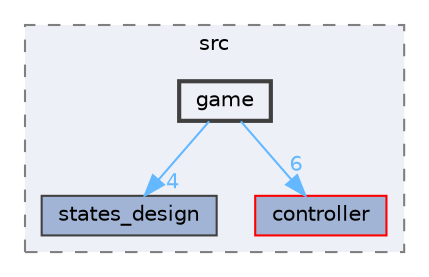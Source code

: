 digraph "/Users/coutinho/feup/2ano/LCOM/MINIX-LCOM/shared/g3/proj/src/game"
{
 // LATEX_PDF_SIZE
  bgcolor="transparent";
  edge [fontname=Helvetica,fontsize=10,labelfontname=Helvetica,labelfontsize=10];
  node [fontname=Helvetica,fontsize=10,shape=box,height=0.2,width=0.4];
  compound=true
  subgraph clusterdir_6f2c24c9919949d6a8a25263f83d553e {
    graph [ bgcolor="#edf0f7", pencolor="grey50", label="src", fontname=Helvetica,fontsize=10 style="filled,dashed", URL="dir_6f2c24c9919949d6a8a25263f83d553e.html",tooltip=""]
  dir_03673af015c22e41189b49621ef147fa [label="states_design", fillcolor="#a2b4d6", color="grey25", style="filled", URL="dir_03673af015c22e41189b49621ef147fa.html",tooltip=""];
  dir_12920566bbdbee817c2a259f36e3f878 [label="controller", fillcolor="#a2b4d6", color="red", style="filled", URL="dir_12920566bbdbee817c2a259f36e3f878.html",tooltip=""];
  dir_e334a3152687aff8bfc6f7f6041da6c6 [label="game", fillcolor="#edf0f7", color="grey25", style="filled,bold", URL="dir_e334a3152687aff8bfc6f7f6041da6c6.html",tooltip=""];
  }
  dir_e334a3152687aff8bfc6f7f6041da6c6->dir_03673af015c22e41189b49621ef147fa [headlabel="4", labeldistance=1.5 headhref="dir_000005_000014.html" color="steelblue1" fontcolor="steelblue1"];
  dir_e334a3152687aff8bfc6f7f6041da6c6->dir_12920566bbdbee817c2a259f36e3f878 [headlabel="6", labeldistance=1.5 headhref="dir_000005_000001.html" color="steelblue1" fontcolor="steelblue1"];
}
